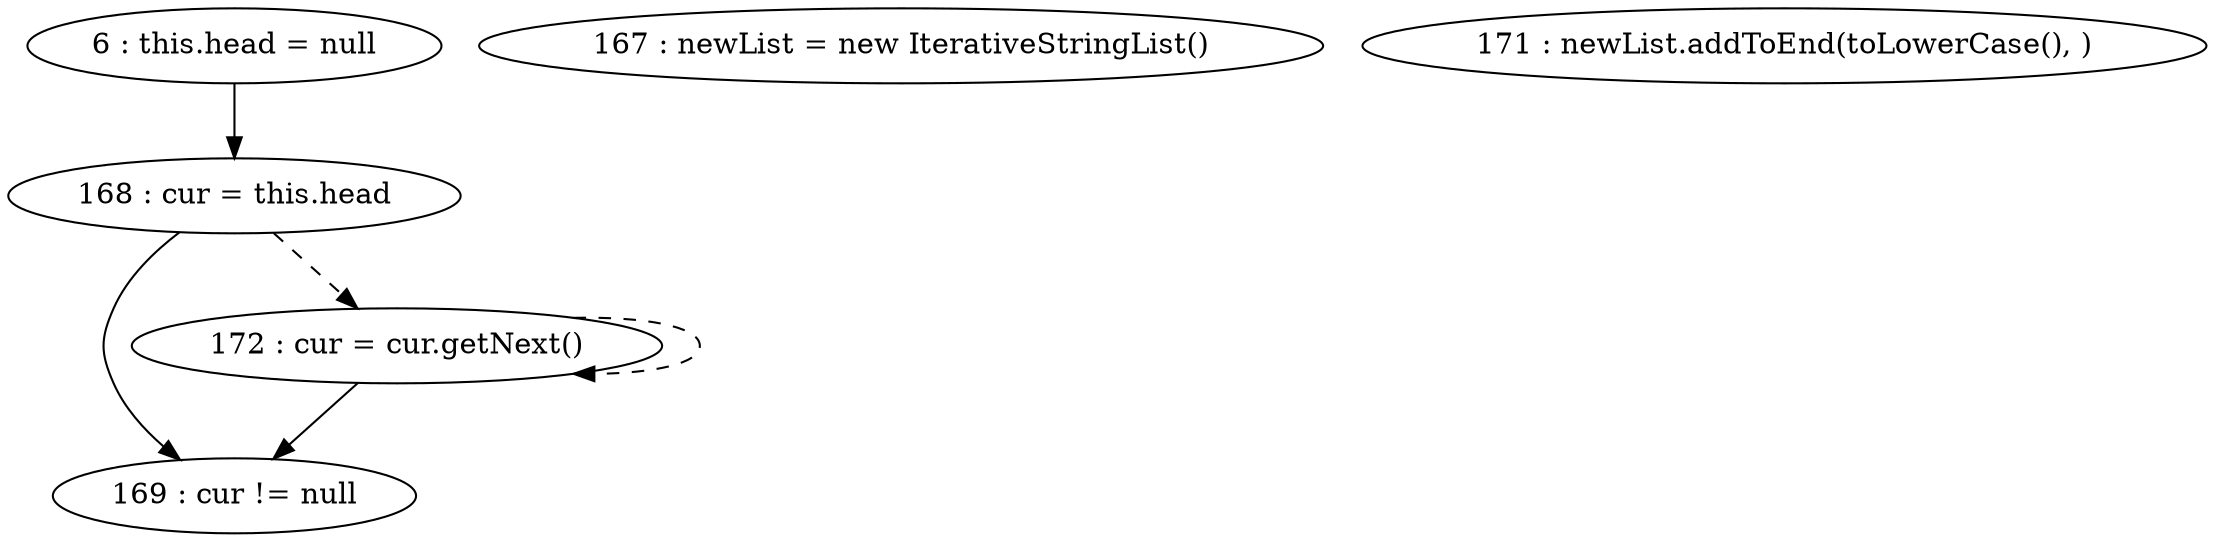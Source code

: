 digraph G {
"6 : this.head = null"
"6 : this.head = null" -> "168 : cur = this.head"
"167 : newList = new IterativeStringList()"
"168 : cur = this.head"
"168 : cur = this.head" -> "169 : cur != null"
"168 : cur = this.head" -> "172 : cur = cur.getNext()" [style=dashed]
"169 : cur != null"
"171 : newList.addToEnd(toLowerCase(), )"
"172 : cur = cur.getNext()"
"172 : cur = cur.getNext()" -> "169 : cur != null"
"172 : cur = cur.getNext()" -> "172 : cur = cur.getNext()" [style=dashed]
"169 : cur != null"
}